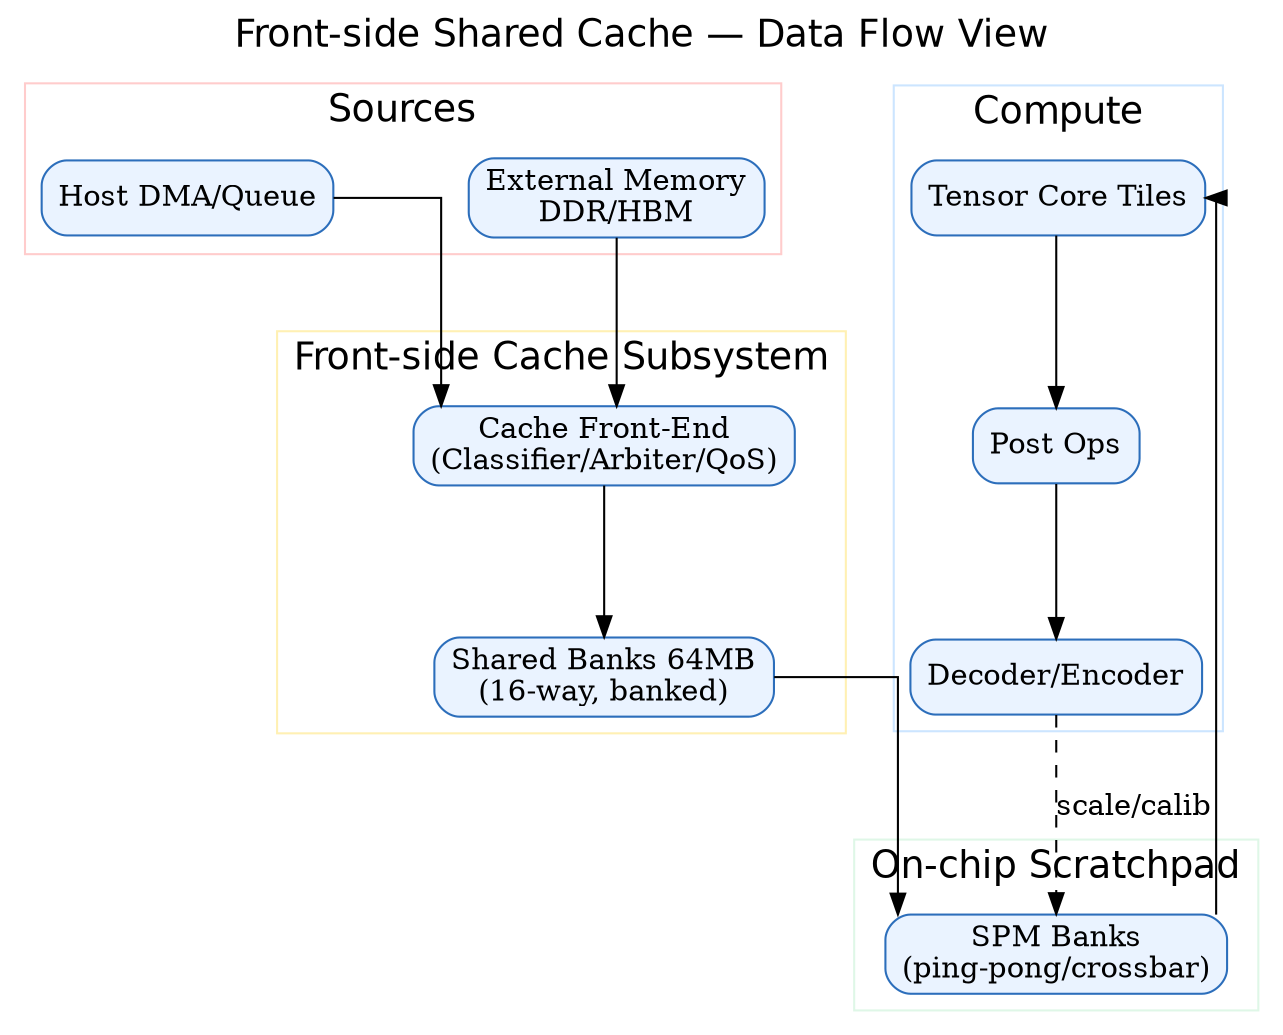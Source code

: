 digraph CACHE_DFLOW_V021 {
  label="Front-side Shared Cache — Data Flow View"; labelloc="t"; fontsize=18;
  rankdir=TB; splines=ortho; nodesep=0.9; ranksep=1.0; fontname="Helvetica";
  node[shape=box,style="rounded,filled",fillcolor="#EAF3FF",color="#2C6EBB"];

  subgraph cluster_src { label="Sources"; color="#FFCCCC";
    host[label="Host DMA/Queue"]; dram[label="External Memory\nDDR/HBM"]; 
  }

  subgraph cluster_cache { label="Front-side Cache Subsystem"; color="#FFF0B3";
    fe[label="Cache Front-End\n(Classifier/Arbiter/QoS)"];
    banks[label="Shared Banks 64MB\n(16-way, banked)"];
  }

  subgraph cluster_spm { label="On-chip Scratchpad"; color="#DFF7E7";
    spm[label="SPM Banks\n(ping-pong/crossbar)"];
  }

  subgraph cluster_tiles { label="Compute"; color="#CCE5FF";
    tiles[label="Tensor Core Tiles"]; post[label="Post Ops"]; codec[label="Decoder/Encoder"];
  }

  host -> fe; dram -> fe;
  fe -> banks; banks -> spm;
  spm -> tiles -> post -> codec;
  codec -> spm [style=dashed,label="scale/calib"];
}